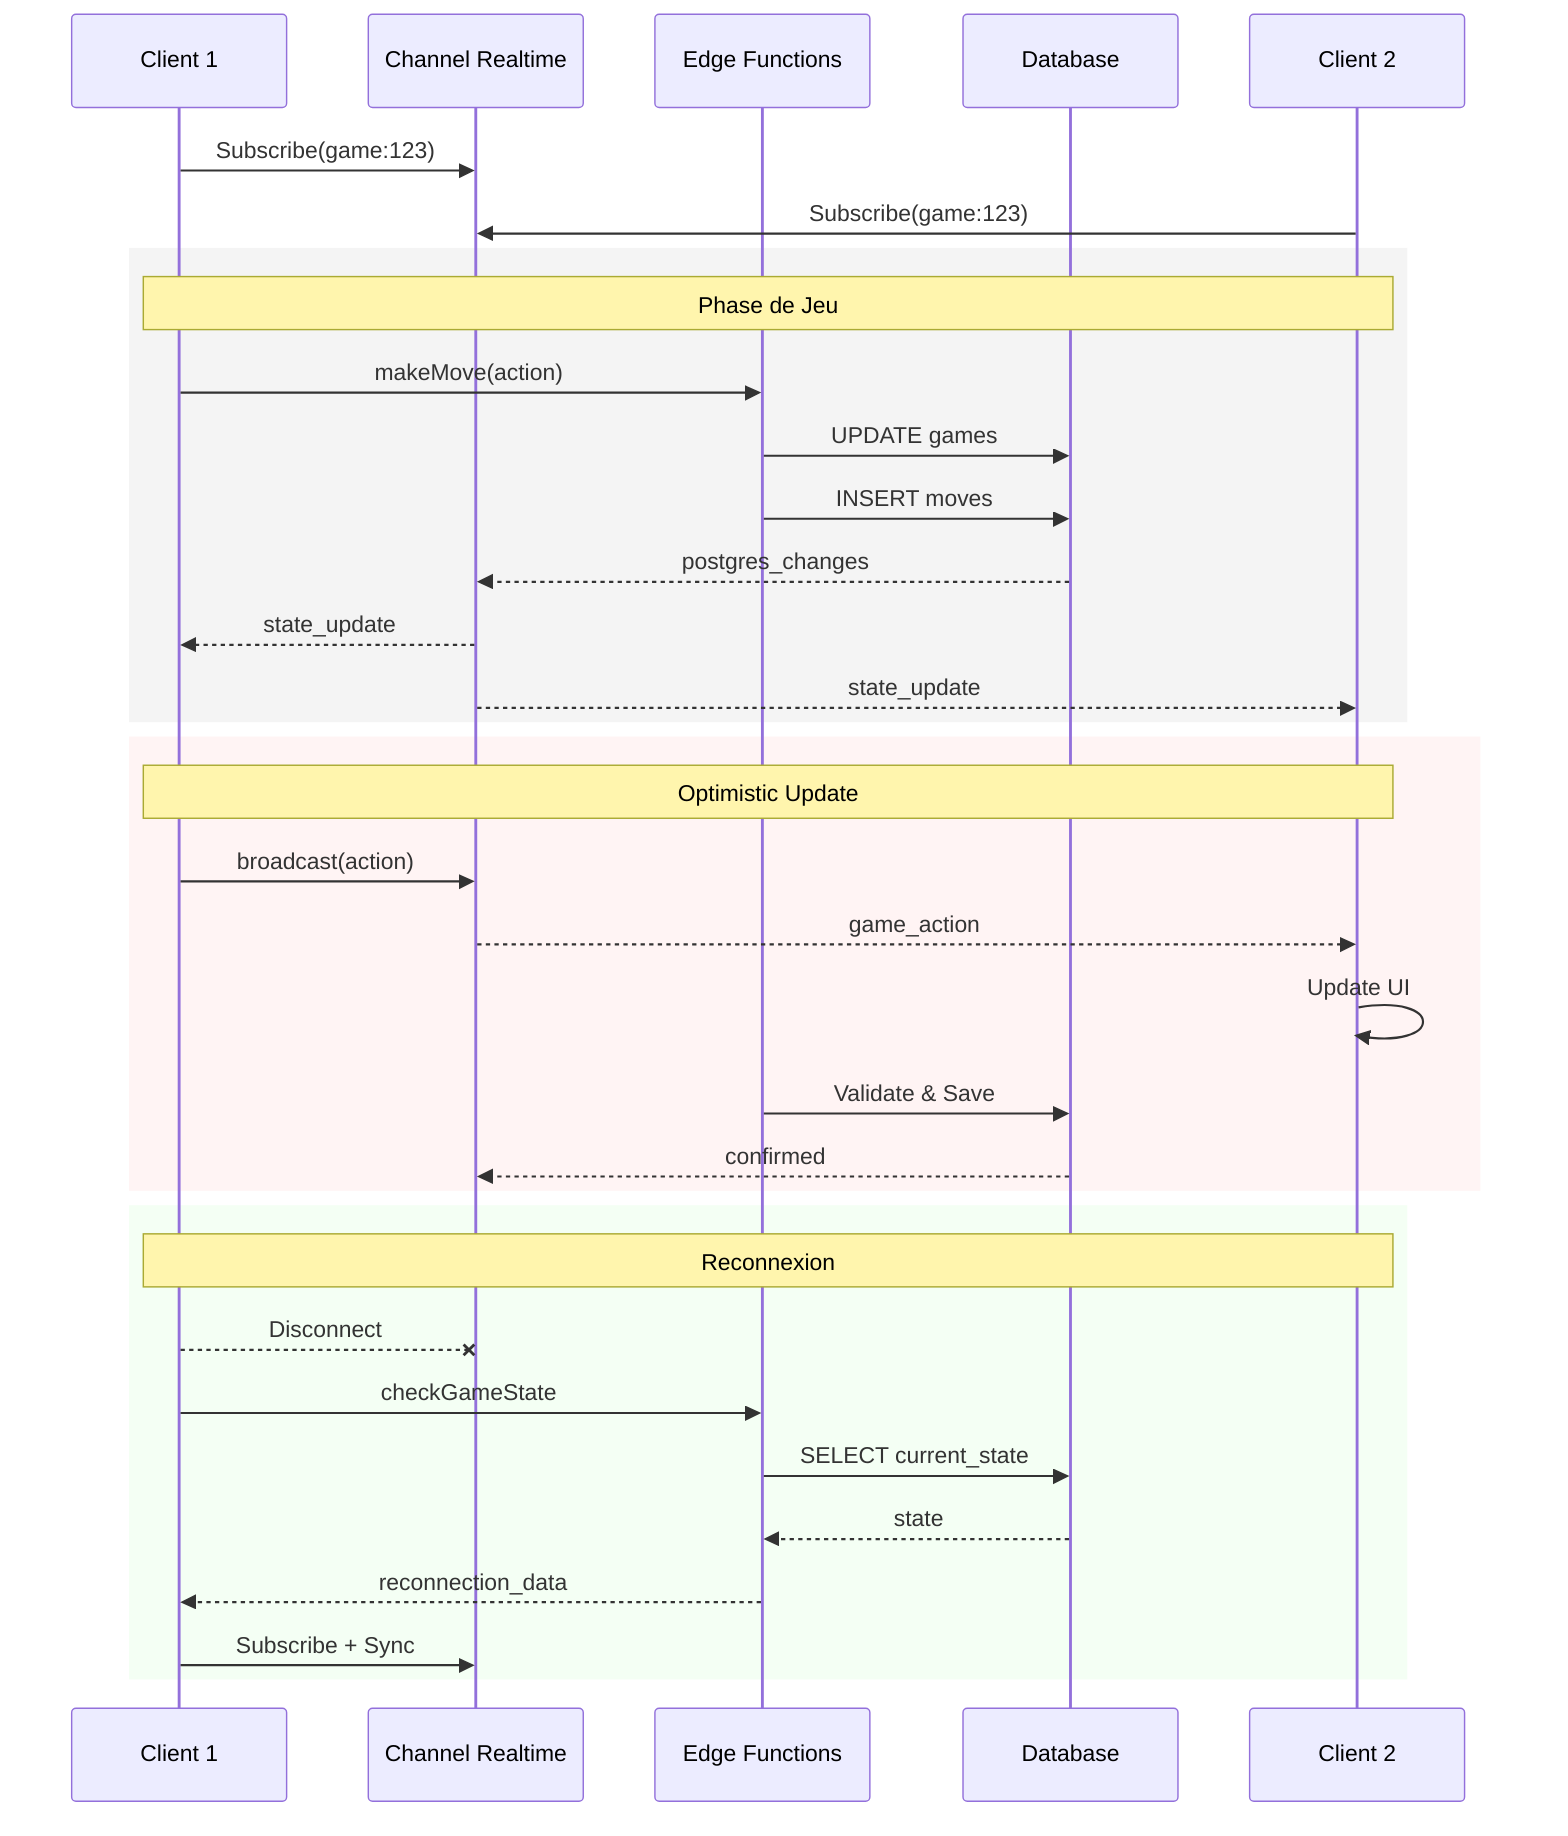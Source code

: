 sequenceDiagram
    participant C1 as Client 1
    participant CH as Channel Realtime
    participant API as Edge Functions
    participant DB as Database
    participant C2 as Client 2

    C1->>CH: Subscribe(game:123)
    C2->>CH: Subscribe(game:123)

    rect rgba(200, 200, 200, 0.2)
        Note over C1,C2: Phase de Jeu
        C1->>API: makeMove(action)
        API->>DB: UPDATE games
        API->>DB: INSERT moves
        DB-->>CH: postgres_changes
        CH-->>C1: state_update
        CH-->>C2: state_update
    end

    rect rgba(255, 200, 200, 0.2)
        Note over C1,C2: Optimistic Update
        C1->>CH: broadcast(action)
        CH-->>C2: game_action
        C2->>C2: Update UI
        API->>DB: Validate & Save
        DB-->>CH: confirmed
    end

    rect rgba(200, 255, 200, 0.2)
        Note over C1,C2: Reconnexion
        C1--xCH: Disconnect
        C1->>API: checkGameState
        API->>DB: SELECT current_state
        DB-->>API: state
        API-->>C1: reconnection_data
        C1->>CH: Subscribe + Sync
    end
